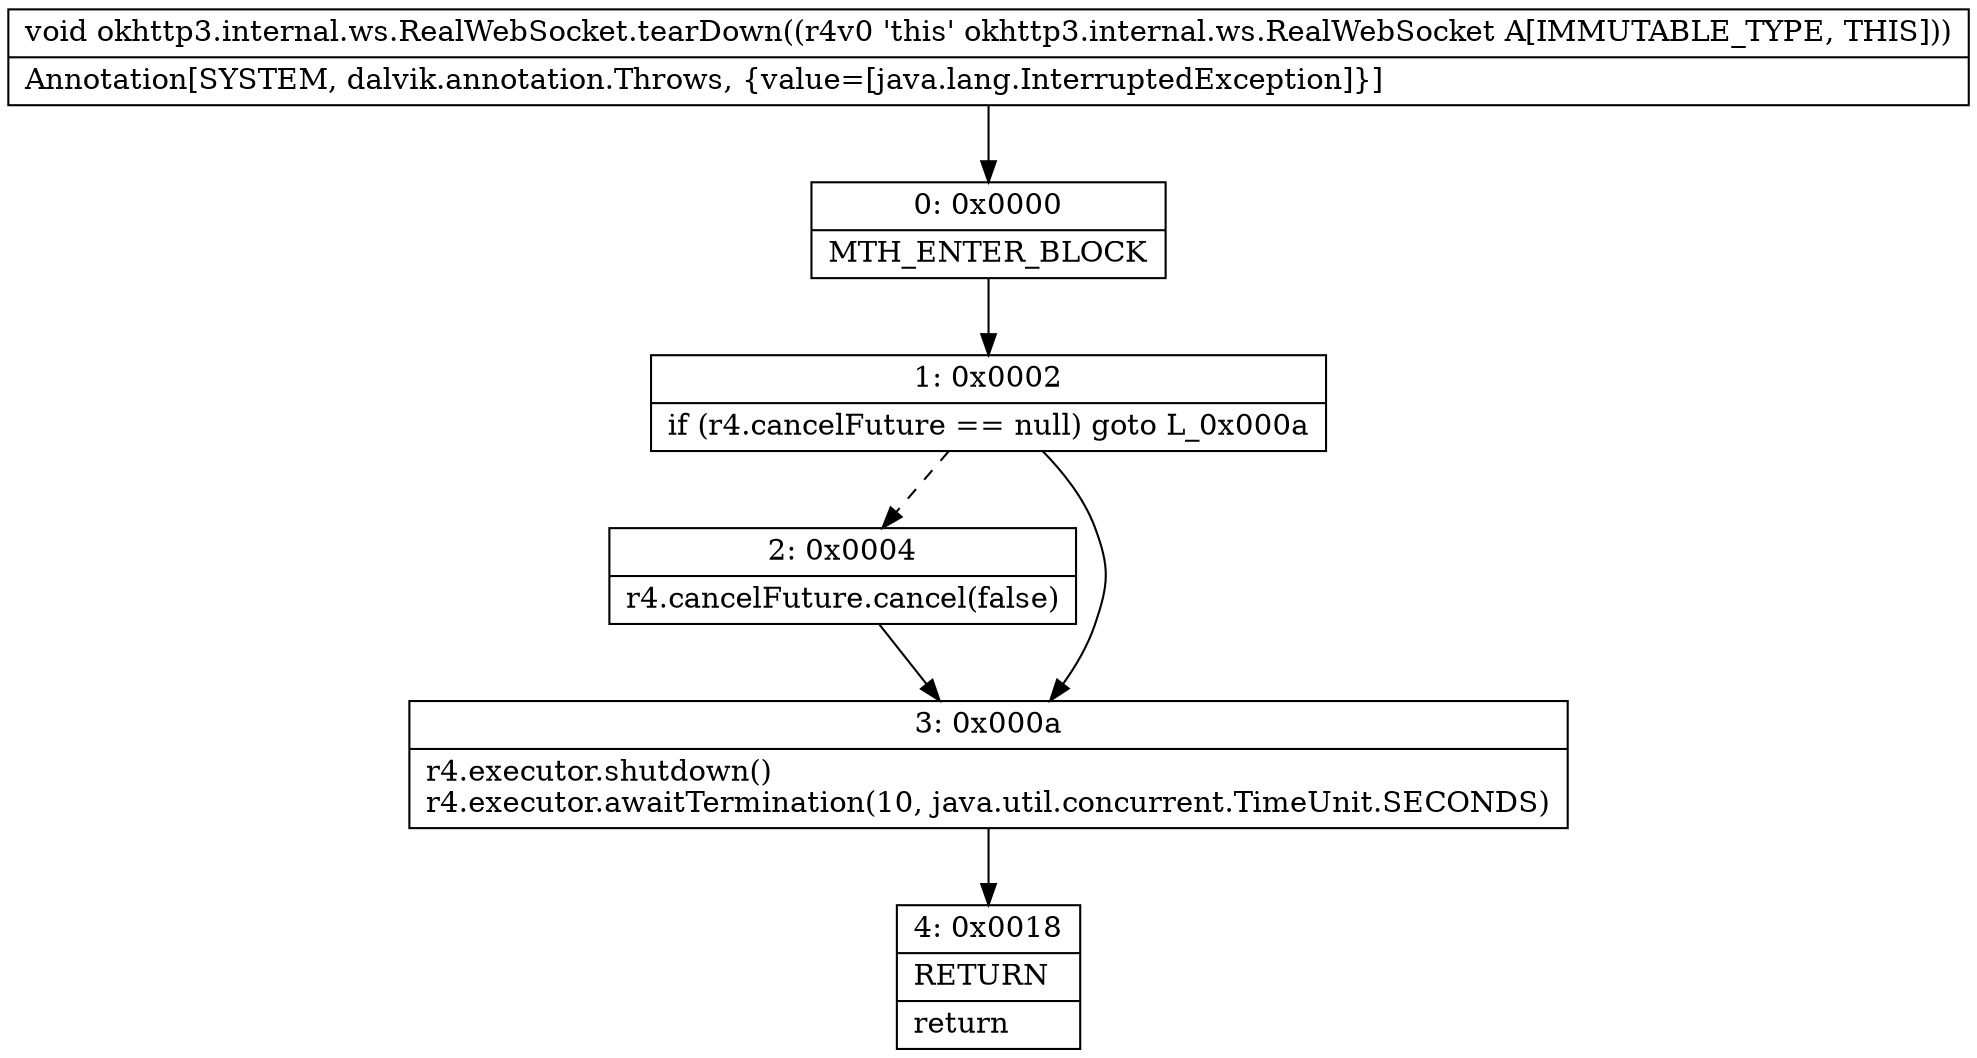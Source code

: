 digraph "CFG forokhttp3.internal.ws.RealWebSocket.tearDown()V" {
Node_0 [shape=record,label="{0\:\ 0x0000|MTH_ENTER_BLOCK\l}"];
Node_1 [shape=record,label="{1\:\ 0x0002|if (r4.cancelFuture == null) goto L_0x000a\l}"];
Node_2 [shape=record,label="{2\:\ 0x0004|r4.cancelFuture.cancel(false)\l}"];
Node_3 [shape=record,label="{3\:\ 0x000a|r4.executor.shutdown()\lr4.executor.awaitTermination(10, java.util.concurrent.TimeUnit.SECONDS)\l}"];
Node_4 [shape=record,label="{4\:\ 0x0018|RETURN\l|return\l}"];
MethodNode[shape=record,label="{void okhttp3.internal.ws.RealWebSocket.tearDown((r4v0 'this' okhttp3.internal.ws.RealWebSocket A[IMMUTABLE_TYPE, THIS]))  | Annotation[SYSTEM, dalvik.annotation.Throws, \{value=[java.lang.InterruptedException]\}]\l}"];
MethodNode -> Node_0;
Node_0 -> Node_1;
Node_1 -> Node_2[style=dashed];
Node_1 -> Node_3;
Node_2 -> Node_3;
Node_3 -> Node_4;
}

